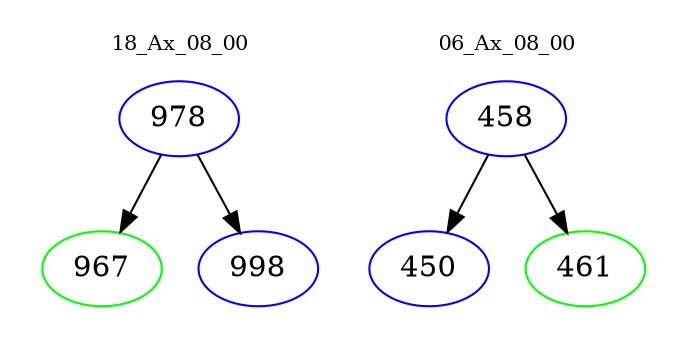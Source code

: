 digraph{
subgraph cluster_0 {
color = white
label = "18_Ax_08_00";
fontsize=10;
T0_978 [label="978", color="blue"]
T0_978 -> T0_967 [color="black"]
T0_967 [label="967", color="green"]
T0_978 -> T0_998 [color="black"]
T0_998 [label="998", color="blue"]
}
subgraph cluster_1 {
color = white
label = "06_Ax_08_00";
fontsize=10;
T1_458 [label="458", color="blue"]
T1_458 -> T1_450 [color="black"]
T1_450 [label="450", color="blue"]
T1_458 -> T1_461 [color="black"]
T1_461 [label="461", color="green"]
}
}

